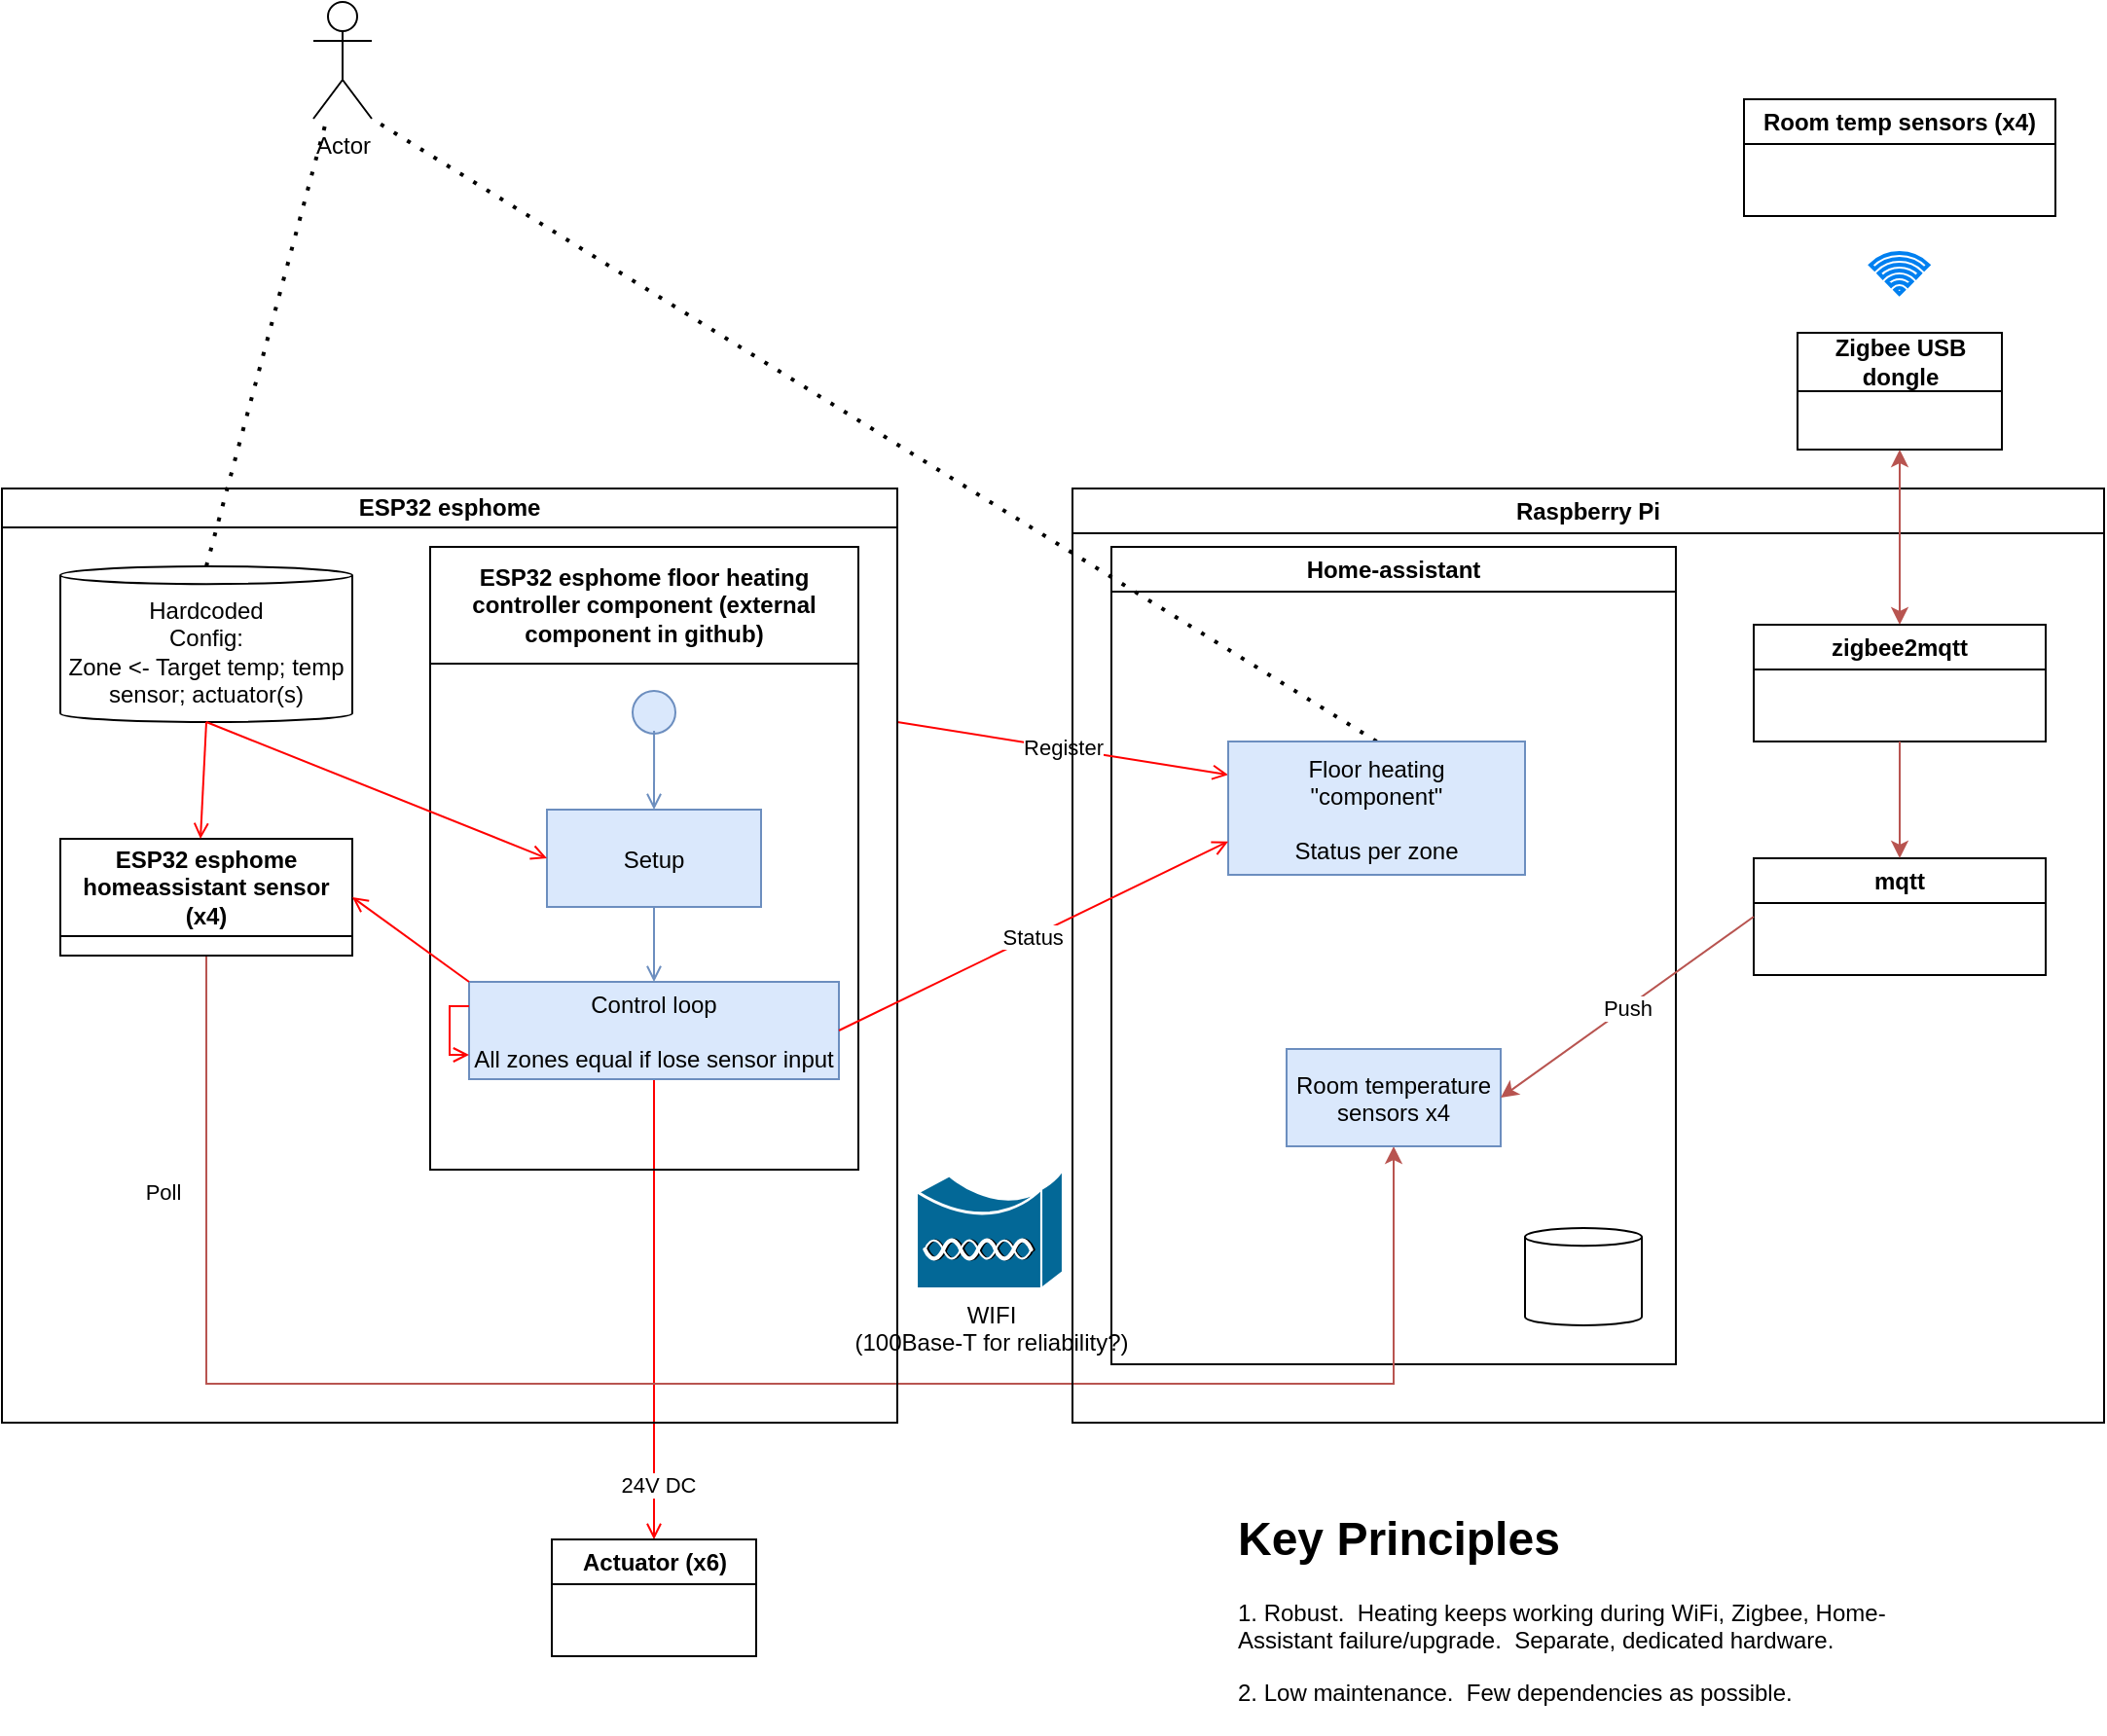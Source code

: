 <mxfile version="22.0.0" type="github">
  <diagram name="Page-1" id="e7e014a7-5840-1c2e-5031-d8a46d1fe8dd">
    <mxGraphModel dx="1728" dy="1759" grid="1" gridSize="10" guides="1" tooltips="1" connect="1" arrows="1" fold="1" page="1" pageScale="1" pageWidth="1169" pageHeight="826" background="none" math="0" shadow="0">
      <root>
        <mxCell id="0" />
        <mxCell id="1" parent="0" />
        <mxCell id="QLrBdRWNdMAMxUqqfBwt-51" value="" style="endArrow=open;strokeColor=#FF0000;endFill=1;rounded=0;exitX=0.5;exitY=1;exitDx=0;exitDy=0;entryX=0.5;entryY=0;entryDx=0;entryDy=0;" parent="1" source="10" target="UAziZv-WyeMxiOvAvGDg-44" edge="1">
          <mxGeometry relative="1" as="geometry">
            <mxPoint x="325" y="470" as="sourcePoint" />
            <mxPoint x="385" y="640" as="targetPoint" />
          </mxGeometry>
        </mxCell>
        <mxCell id="UAziZv-WyeMxiOvAvGDg-53" value="24V DC" style="edgeLabel;html=1;align=center;verticalAlign=middle;resizable=0;points=[];" vertex="1" connectable="0" parent="QLrBdRWNdMAMxUqqfBwt-51">
          <mxGeometry x="0.758" y="2" relative="1" as="geometry">
            <mxPoint as="offset" />
          </mxGeometry>
        </mxCell>
        <mxCell id="QLrBdRWNdMAMxUqqfBwt-52" value="Home-assistant" style="swimlane;whiteSpace=wrap" parent="1" vertex="1">
          <mxGeometry x="630" y="130" width="290" height="420" as="geometry">
            <mxRectangle x="164.5" y="128" width="90" height="30" as="alternateBounds" />
          </mxGeometry>
        </mxCell>
        <mxCell id="QLrBdRWNdMAMxUqqfBwt-60" value="Poll" style="endArrow=classic;strokeColor=#b85450;endFill=1;rounded=0;entryX=0.5;entryY=1;entryDx=0;entryDy=0;edgeStyle=orthogonalEdgeStyle;fillColor=#f8cecc;exitX=0.5;exitY=1;exitDx=0;exitDy=0;" parent="1" source="UAziZv-WyeMxiOvAvGDg-21" target="QLrBdRWNdMAMxUqqfBwt-56" edge="1">
          <mxGeometry x="-0.746" y="-22" relative="1" as="geometry">
            <mxPoint x="170" y="350" as="sourcePoint" />
            <mxPoint x="540" y="300" as="targetPoint" />
            <Array as="points">
              <mxPoint x="165" y="560" />
              <mxPoint x="775" y="560" />
            </Array>
            <mxPoint as="offset" />
          </mxGeometry>
        </mxCell>
        <mxCell id="QLrBdRWNdMAMxUqqfBwt-61" value="" style="endArrow=open;strokeColor=#FF0000;endFill=1;rounded=0;exitX=1;exitY=0.25;exitDx=0;exitDy=0;entryX=0;entryY=0.25;entryDx=0;entryDy=0;" parent="1" source="UAziZv-WyeMxiOvAvGDg-33" target="QLrBdRWNdMAMxUqqfBwt-54" edge="1">
          <mxGeometry relative="1" as="geometry">
            <mxPoint x="250" y="492" as="sourcePoint" />
            <mxPoint x="440" y="492" as="targetPoint" />
          </mxGeometry>
        </mxCell>
        <mxCell id="UAziZv-WyeMxiOvAvGDg-49" value="Register" style="edgeLabel;html=1;align=center;verticalAlign=middle;resizable=0;points=[];" vertex="1" connectable="0" parent="QLrBdRWNdMAMxUqqfBwt-61">
          <mxGeometry x="-0.003" y="1" relative="1" as="geometry">
            <mxPoint as="offset" />
          </mxGeometry>
        </mxCell>
        <mxCell id="QLrBdRWNdMAMxUqqfBwt-65" value="Actor" style="shape=umlActor;verticalLabelPosition=bottom;verticalAlign=top;html=1;outlineConnect=0;" parent="1" vertex="1">
          <mxGeometry x="220" y="-150" width="30" height="60" as="geometry" />
        </mxCell>
        <mxCell id="QLrBdRWNdMAMxUqqfBwt-68" value="" style="endArrow=none;dashed=1;html=1;dashPattern=1 3;strokeWidth=2;rounded=0;exitX=0.5;exitY=0;exitDx=0;exitDy=0;entryX=1;entryY=1;entryDx=0;entryDy=0;entryPerimeter=0;" parent="1" source="QLrBdRWNdMAMxUqqfBwt-54" target="QLrBdRWNdMAMxUqqfBwt-65" edge="1">
          <mxGeometry width="50" height="50" relative="1" as="geometry">
            <mxPoint x="130" y="280" as="sourcePoint" />
            <mxPoint x="126" y="160" as="targetPoint" />
          </mxGeometry>
        </mxCell>
        <mxCell id="UAziZv-WyeMxiOvAvGDg-33" value="ESP32 esphome" style="swimlane;whiteSpace=wrap;startSize=20;" vertex="1" parent="1">
          <mxGeometry x="60" y="100" width="460" height="480" as="geometry">
            <mxRectangle x="164.5" y="128" width="90" height="30" as="alternateBounds" />
          </mxGeometry>
        </mxCell>
        <mxCell id="2" value="ESP32 esphome floor heating controller component (external component in github)" style="swimlane;whiteSpace=wrap;startSize=60;" parent="UAziZv-WyeMxiOvAvGDg-33" vertex="1">
          <mxGeometry x="220" y="30" width="220" height="320" as="geometry">
            <mxRectangle x="164.5" y="128" width="90" height="30" as="alternateBounds" />
          </mxGeometry>
        </mxCell>
        <mxCell id="5" value="" style="ellipse;shape=startState;fillColor=#dae8fc;strokeColor=#6c8ebf;" parent="2" vertex="1">
          <mxGeometry x="100" y="70" width="30" height="30" as="geometry" />
        </mxCell>
        <mxCell id="8" value="Setup" style="fillColor=#dae8fc;strokeColor=#6c8ebf;" parent="2" vertex="1">
          <mxGeometry x="60" y="135" width="110" height="50" as="geometry" />
        </mxCell>
        <mxCell id="9" value="" style="endArrow=open;strokeColor=#6c8ebf;endFill=1;rounded=0;exitX=0.501;exitY=0.815;exitDx=0;exitDy=0;exitPerimeter=0;fillColor=#dae8fc;" parent="2" source="5" target="8" edge="1">
          <mxGeometry relative="1" as="geometry">
            <mxPoint x="105" y="113.5" as="sourcePoint" />
          </mxGeometry>
        </mxCell>
        <mxCell id="10" value="Control loop&#xa;&#xa;All zones equal if lose sensor input" style="fillColor=#dae8fc;strokeColor=#6c8ebf;" parent="2" vertex="1">
          <mxGeometry x="20" y="223.5" width="190" height="50" as="geometry" />
        </mxCell>
        <mxCell id="11" value="" style="endArrow=open;strokeColor=#6c8ebf;endFill=1;rounded=0;fillColor=#dae8fc;" parent="2" source="8" target="10" edge="1">
          <mxGeometry relative="1" as="geometry" />
        </mxCell>
        <mxCell id="12" value="" style="edgeStyle=elbowEdgeStyle;elbow=horizontal;strokeColor=#FF0000;endArrow=open;endFill=1;rounded=0;entryX=0;entryY=0.75;entryDx=0;entryDy=0;exitX=0;exitY=0.25;exitDx=0;exitDy=0;" parent="2" source="10" target="10" edge="1">
          <mxGeometry width="100" height="100" relative="1" as="geometry">
            <mxPoint x="150" y="213.5" as="sourcePoint" />
            <mxPoint x="250" y="113.5" as="targetPoint" />
            <Array as="points">
              <mxPoint x="10" y="249" />
              <mxPoint x="40" y="263.5" />
            </Array>
          </mxGeometry>
        </mxCell>
        <mxCell id="UAziZv-WyeMxiOvAvGDg-21" value="ESP32 esphome homeassistant sensor (x4)" style="swimlane;whiteSpace=wrap;startSize=50;" vertex="1" parent="UAziZv-WyeMxiOvAvGDg-33">
          <mxGeometry x="30" y="180" width="150" height="60" as="geometry">
            <mxRectangle x="164.5" y="128" width="90" height="30" as="alternateBounds" />
          </mxGeometry>
        </mxCell>
        <mxCell id="UAziZv-WyeMxiOvAvGDg-31" value="" style="endArrow=open;strokeColor=#FF0000;endFill=1;rounded=0;exitX=0;exitY=0;exitDx=0;exitDy=0;entryX=1;entryY=0.5;entryDx=0;entryDy=0;" edge="1" parent="UAziZv-WyeMxiOvAvGDg-33" source="10" target="UAziZv-WyeMxiOvAvGDg-21">
          <mxGeometry relative="1" as="geometry">
            <mxPoint x="430" y="170" as="sourcePoint" />
            <mxPoint x="340" y="190" as="targetPoint" />
          </mxGeometry>
        </mxCell>
        <mxCell id="QLrBdRWNdMAMxUqqfBwt-62" value="Hardcoded&lt;br&gt;Config:&lt;br&gt;Zone &amp;lt;- Target temp; temp sensor; actuator(s)" style="shape=cylinder3;whiteSpace=wrap;html=1;boundedLbl=1;backgroundOutline=1;size=4.552;" parent="UAziZv-WyeMxiOvAvGDg-33" vertex="1">
          <mxGeometry x="30" y="40" width="150" height="80" as="geometry" />
        </mxCell>
        <mxCell id="QLrBdRWNdMAMxUqqfBwt-63" value="" style="endArrow=open;strokeColor=#FF0000;endFill=1;rounded=0;exitX=0.5;exitY=1;exitDx=0;exitDy=0;exitPerimeter=0;entryX=0;entryY=0.5;entryDx=0;entryDy=0;" parent="UAziZv-WyeMxiOvAvGDg-33" source="QLrBdRWNdMAMxUqqfBwt-62" target="8" edge="1">
          <mxGeometry relative="1" as="geometry">
            <mxPoint x="135" y="230.5" as="sourcePoint" />
            <mxPoint x="125" y="260" as="targetPoint" />
          </mxGeometry>
        </mxCell>
        <mxCell id="UAziZv-WyeMxiOvAvGDg-30" value="" style="endArrow=open;strokeColor=#FF0000;endFill=1;rounded=0;exitX=0.5;exitY=1;exitDx=0;exitDy=0;exitPerimeter=0;entryX=0.48;entryY=0.001;entryDx=0;entryDy=0;entryPerimeter=0;" edge="1" parent="UAziZv-WyeMxiOvAvGDg-33" source="QLrBdRWNdMAMxUqqfBwt-62" target="UAziZv-WyeMxiOvAvGDg-21">
          <mxGeometry relative="1" as="geometry">
            <mxPoint x="390" y="180" as="sourcePoint" />
            <mxPoint x="210" y="280" as="targetPoint" />
          </mxGeometry>
        </mxCell>
        <mxCell id="QLrBdRWNdMAMxUqqfBwt-67" value="" style="endArrow=none;dashed=1;html=1;dashPattern=1 3;strokeWidth=2;rounded=0;exitX=0.5;exitY=0;exitDx=0;exitDy=0;exitPerimeter=0;" parent="1" source="QLrBdRWNdMAMxUqqfBwt-62" target="QLrBdRWNdMAMxUqqfBwt-65" edge="1">
          <mxGeometry width="50" height="50" relative="1" as="geometry">
            <mxPoint x="160" y="190" as="sourcePoint" />
            <mxPoint x="210" y="140" as="targetPoint" />
          </mxGeometry>
        </mxCell>
        <mxCell id="UAziZv-WyeMxiOvAvGDg-40" value="Raspberry Pi" style="swimlane;whiteSpace=wrap" vertex="1" parent="1">
          <mxGeometry x="610" y="100" width="530" height="480" as="geometry">
            <mxRectangle x="164.5" y="128" width="90" height="30" as="alternateBounds" />
          </mxGeometry>
        </mxCell>
        <mxCell id="UAziZv-WyeMxiOvAvGDg-17" value="mqtt" style="swimlane;whiteSpace=wrap" vertex="1" parent="UAziZv-WyeMxiOvAvGDg-40">
          <mxGeometry x="350" y="190" width="150" height="60" as="geometry">
            <mxRectangle x="164.5" y="128" width="90" height="30" as="alternateBounds" />
          </mxGeometry>
        </mxCell>
        <mxCell id="UAziZv-WyeMxiOvAvGDg-20" value="" style="shape=cylinder3;whiteSpace=wrap;html=1;boundedLbl=1;backgroundOutline=1;size=4.552;" vertex="1" parent="UAziZv-WyeMxiOvAvGDg-40">
          <mxGeometry x="232.5" y="380" width="60" height="50" as="geometry" />
        </mxCell>
        <mxCell id="UAziZv-WyeMxiOvAvGDg-12" value="zigbee2mqtt" style="swimlane;whiteSpace=wrap" vertex="1" parent="UAziZv-WyeMxiOvAvGDg-40">
          <mxGeometry x="350" y="70" width="150" height="60" as="geometry">
            <mxRectangle x="164.5" y="128" width="90" height="30" as="alternateBounds" />
          </mxGeometry>
        </mxCell>
        <mxCell id="UAziZv-WyeMxiOvAvGDg-15" value="" style="endArrow=classic;html=1;rounded=0;exitX=0.5;exitY=1;exitDx=0;exitDy=0;entryX=0.5;entryY=0;entryDx=0;entryDy=0;fillColor=#f8cecc;strokeColor=#b85450;" edge="1" parent="UAziZv-WyeMxiOvAvGDg-40" source="UAziZv-WyeMxiOvAvGDg-12" target="UAziZv-WyeMxiOvAvGDg-17">
          <mxGeometry width="50" height="50" relative="1" as="geometry">
            <mxPoint x="100" y="266.5" as="sourcePoint" />
            <mxPoint x="150" y="216.5" as="targetPoint" />
          </mxGeometry>
        </mxCell>
        <mxCell id="QLrBdRWNdMAMxUqqfBwt-54" value="Floor heating &#xa;&quot;component&quot;&#xa;&#xa;Status per zone" style="fillColor=#dae8fc;strokeColor=#6c8ebf;" parent="UAziZv-WyeMxiOvAvGDg-40" vertex="1">
          <mxGeometry x="80" y="130" width="152.5" height="68.5" as="geometry" />
        </mxCell>
        <mxCell id="QLrBdRWNdMAMxUqqfBwt-56" value="Room temperature&#xa;sensors x4" style="fillColor=#dae8fc;strokeColor=#6c8ebf;" parent="UAziZv-WyeMxiOvAvGDg-40" vertex="1">
          <mxGeometry x="110" y="288" width="110" height="50" as="geometry" />
        </mxCell>
        <mxCell id="UAziZv-WyeMxiOvAvGDg-18" value="Push" style="endArrow=classic;html=1;rounded=0;exitX=0;exitY=0.5;exitDx=0;exitDy=0;entryX=1;entryY=0.5;entryDx=0;entryDy=0;fillColor=#f8cecc;strokeColor=#b85450;" edge="1" parent="UAziZv-WyeMxiOvAvGDg-40" source="UAziZv-WyeMxiOvAvGDg-17" target="QLrBdRWNdMAMxUqqfBwt-56">
          <mxGeometry width="50" height="50" relative="1" as="geometry">
            <mxPoint x="290" y="323" as="sourcePoint" />
            <mxPoint x="230" y="270" as="targetPoint" />
          </mxGeometry>
        </mxCell>
        <mxCell id="UAziZv-WyeMxiOvAvGDg-44" value="Actuator (x6)" style="swimlane;whiteSpace=wrap;html=1;" vertex="1" parent="1">
          <mxGeometry x="342.5" y="640" width="105" height="60" as="geometry" />
        </mxCell>
        <mxCell id="UAziZv-WyeMxiOvAvGDg-45" value="Zigbee USB dongle" style="swimlane;whiteSpace=wrap;html=1;startSize=30;" vertex="1" parent="1">
          <mxGeometry x="982.5" y="20" width="105" height="60" as="geometry" />
        </mxCell>
        <mxCell id="UAziZv-WyeMxiOvAvGDg-46" value="" style="endArrow=classic;html=1;rounded=0;exitX=0.5;exitY=1;exitDx=0;exitDy=0;entryX=0.5;entryY=0;entryDx=0;entryDy=0;fillColor=#f8cecc;strokeColor=#b85450;startArrow=classic;startFill=1;" edge="1" parent="1" source="UAziZv-WyeMxiOvAvGDg-45" target="UAziZv-WyeMxiOvAvGDg-12">
          <mxGeometry width="50" height="50" relative="1" as="geometry">
            <mxPoint x="1045" y="270" as="sourcePoint" />
            <mxPoint x="1045" y="300" as="targetPoint" />
          </mxGeometry>
        </mxCell>
        <mxCell id="UAziZv-WyeMxiOvAvGDg-52" value="WIFI&lt;br&gt;(100Base-T for reliability?)" style="shape=mxgraph.cisco.wireless.wireless_bridge;html=1;pointerEvents=1;dashed=0;fillColor=#036897;strokeColor=#ffffff;strokeWidth=2;verticalLabelPosition=bottom;verticalAlign=top;align=center;outlineConnect=0;shadow=0;gradientColor=none;" vertex="1" parent="1">
          <mxGeometry x="530" y="450" width="75" height="61" as="geometry" />
        </mxCell>
        <mxCell id="UAziZv-WyeMxiOvAvGDg-48" value="Status" style="endArrow=open;strokeColor=#FF0000;endFill=1;rounded=0;exitX=1;exitY=0.5;exitDx=0;exitDy=0;entryX=0;entryY=0.75;entryDx=0;entryDy=0;" edge="1" parent="1" source="10" target="QLrBdRWNdMAMxUqqfBwt-54">
          <mxGeometry relative="1" as="geometry">
            <mxPoint x="460" y="374" as="sourcePoint" />
            <mxPoint x="710" y="306" as="targetPoint" />
          </mxGeometry>
        </mxCell>
        <mxCell id="UAziZv-WyeMxiOvAvGDg-54" value="Room temp sensors (x4)" style="swimlane;whiteSpace=wrap;html=1;" vertex="1" parent="1">
          <mxGeometry x="955" y="-100" width="160" height="60" as="geometry" />
        </mxCell>
        <mxCell id="UAziZv-WyeMxiOvAvGDg-55" value="" style="html=1;verticalLabelPosition=bottom;align=center;labelBackgroundColor=#ffffff;verticalAlign=top;strokeWidth=2;strokeColor=#0080F0;shadow=0;dashed=0;shape=mxgraph.ios7.icons.wifi;pointerEvents=1" vertex="1" parent="1">
          <mxGeometry x="1020" y="-21" width="29.7" height="21" as="geometry" />
        </mxCell>
        <mxCell id="UAziZv-WyeMxiOvAvGDg-56" value="&lt;h1&gt;Key Principles&lt;/h1&gt;&lt;p&gt;1. Robust.&amp;nbsp; Heating keeps working during WiFi, Zigbee, Home-Assistant failure/upgrade.&amp;nbsp; Separate, dedicated hardware.&lt;/p&gt;&lt;p&gt;2. Low maintenance.&amp;nbsp; Few dependencies as possible.&amp;nbsp;&amp;nbsp;&lt;/p&gt;" style="text;html=1;strokeColor=none;fillColor=none;spacing=5;spacingTop=-20;whiteSpace=wrap;overflow=hidden;rounded=0;" vertex="1" parent="1">
          <mxGeometry x="690" y="620" width="380" height="120" as="geometry" />
        </mxCell>
      </root>
    </mxGraphModel>
  </diagram>
</mxfile>
